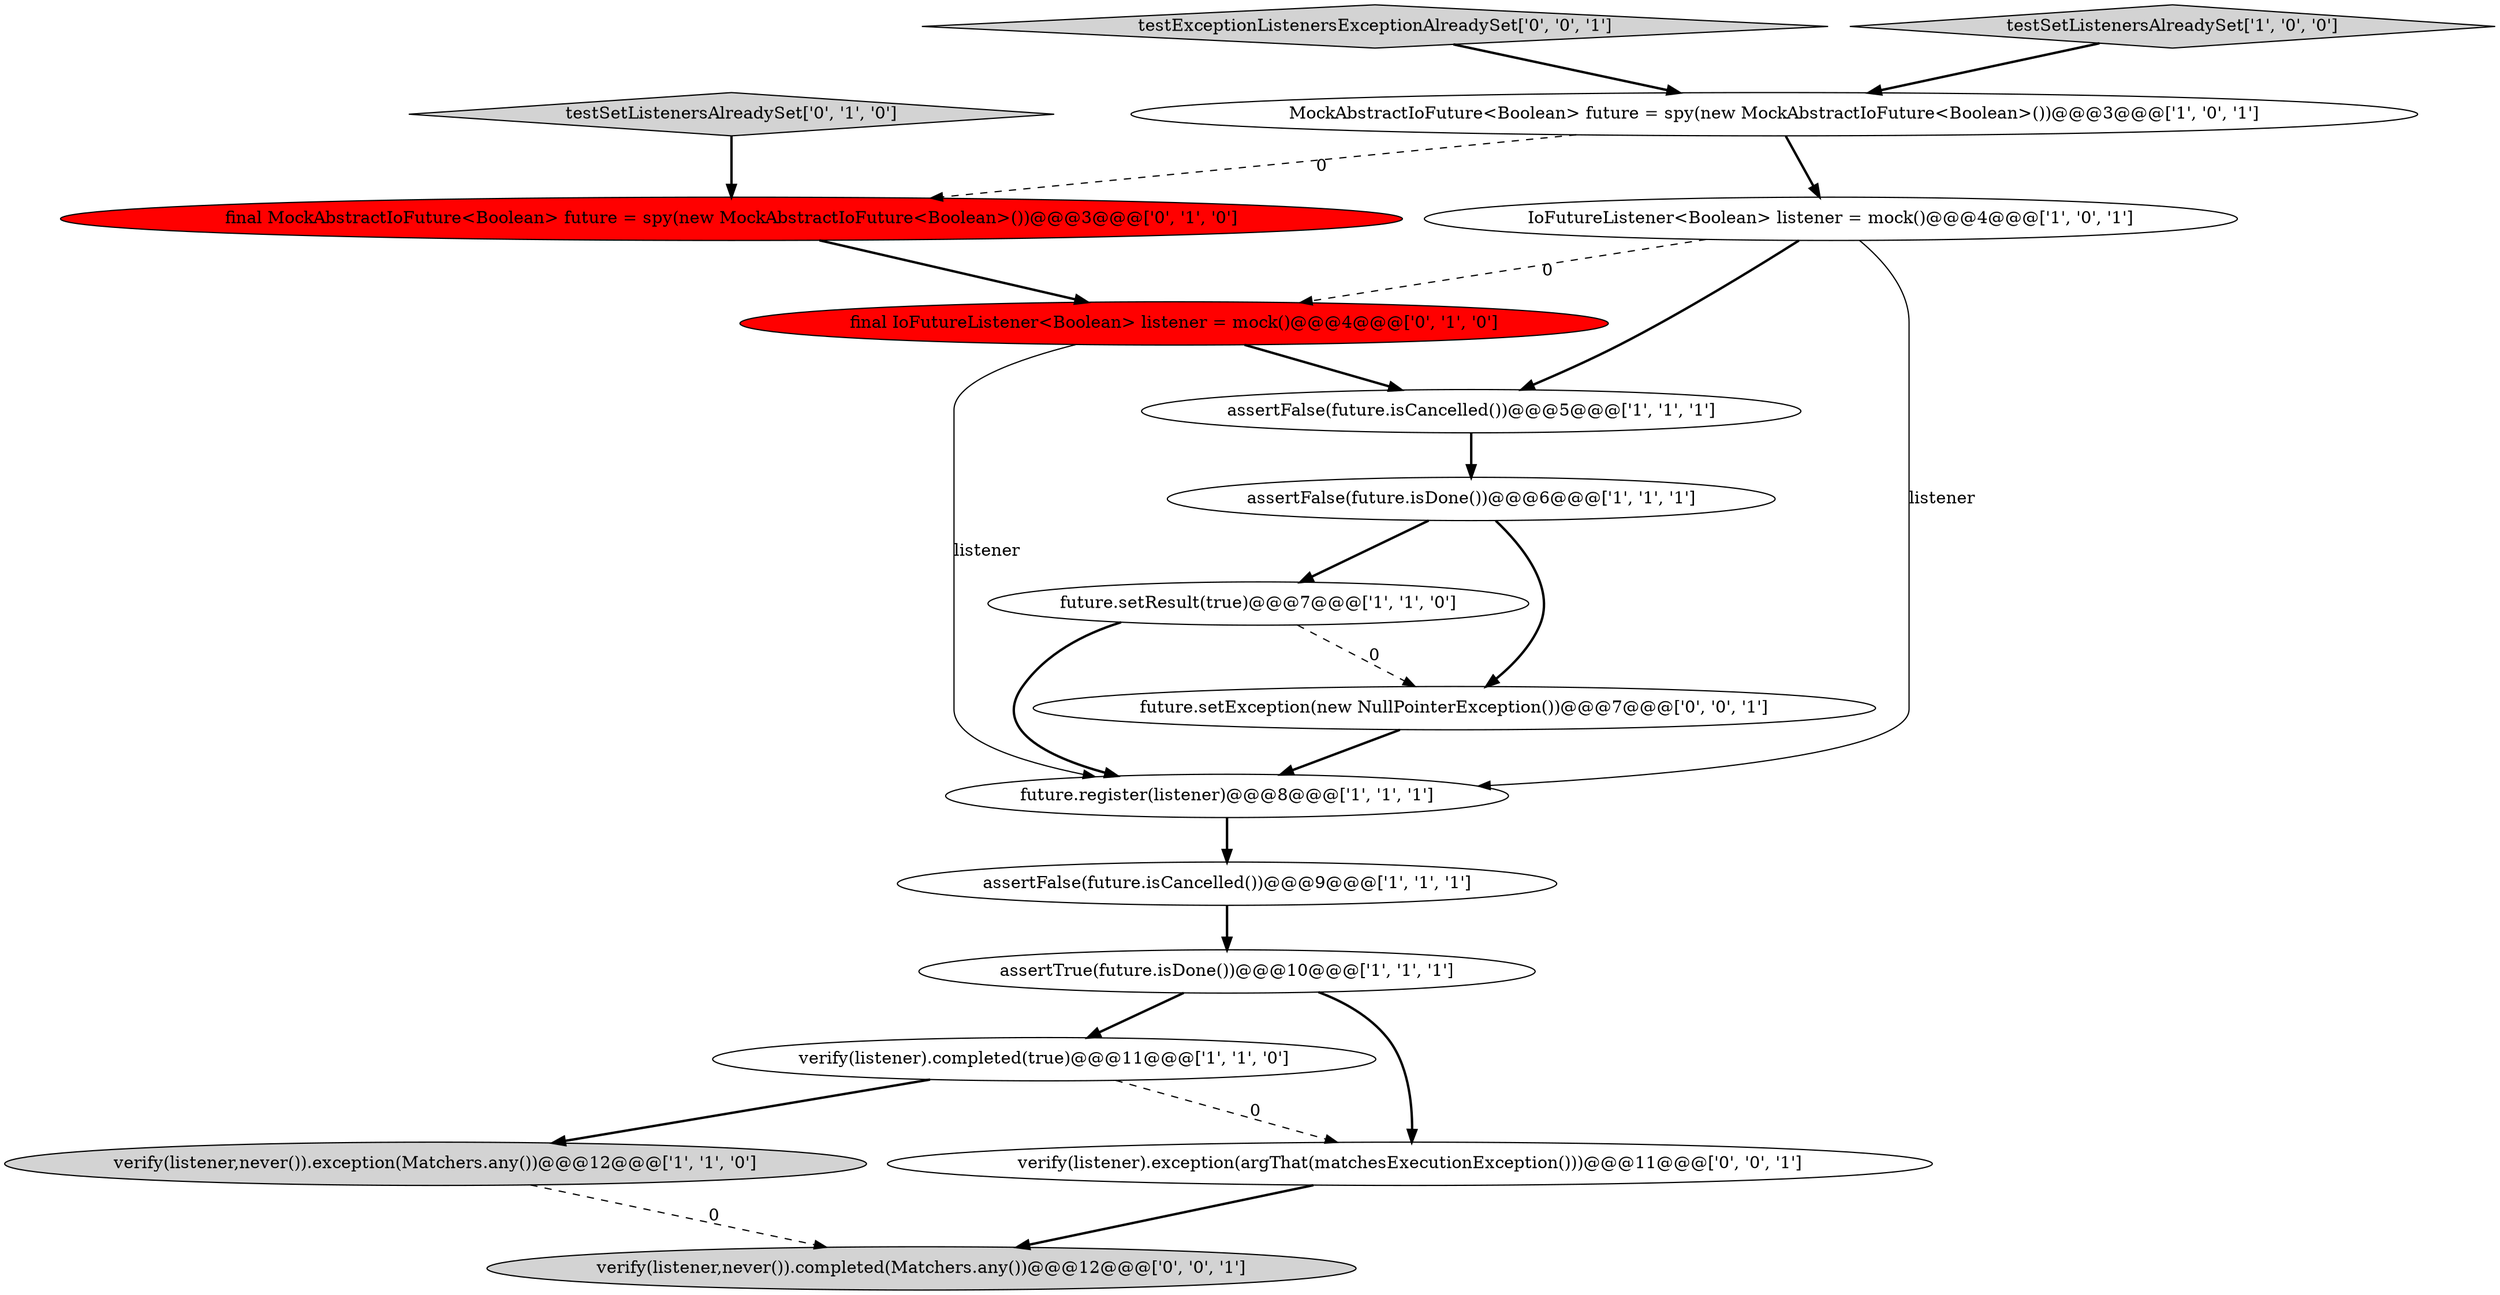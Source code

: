 digraph {
11 [style = filled, label = "final IoFutureListener<Boolean> listener = mock()@@@4@@@['0', '1', '0']", fillcolor = red, shape = ellipse image = "AAA1AAABBB2BBB"];
2 [style = filled, label = "MockAbstractIoFuture<Boolean> future = spy(new MockAbstractIoFuture<Boolean>())@@@3@@@['1', '0', '1']", fillcolor = white, shape = ellipse image = "AAA0AAABBB1BBB"];
6 [style = filled, label = "future.setResult(true)@@@7@@@['1', '1', '0']", fillcolor = white, shape = ellipse image = "AAA0AAABBB1BBB"];
4 [style = filled, label = "assertFalse(future.isDone())@@@6@@@['1', '1', '1']", fillcolor = white, shape = ellipse image = "AAA0AAABBB1BBB"];
9 [style = filled, label = "assertFalse(future.isCancelled())@@@9@@@['1', '1', '1']", fillcolor = white, shape = ellipse image = "AAA0AAABBB1BBB"];
17 [style = filled, label = "verify(listener,never()).completed(Matchers.any())@@@12@@@['0', '0', '1']", fillcolor = lightgray, shape = ellipse image = "AAA0AAABBB3BBB"];
0 [style = filled, label = "assertTrue(future.isDone())@@@10@@@['1', '1', '1']", fillcolor = white, shape = ellipse image = "AAA0AAABBB1BBB"];
15 [style = filled, label = "future.setException(new NullPointerException())@@@7@@@['0', '0', '1']", fillcolor = white, shape = ellipse image = "AAA0AAABBB3BBB"];
5 [style = filled, label = "assertFalse(future.isCancelled())@@@5@@@['1', '1', '1']", fillcolor = white, shape = ellipse image = "AAA0AAABBB1BBB"];
16 [style = filled, label = "testExceptionListenersExceptionAlreadySet['0', '0', '1']", fillcolor = lightgray, shape = diamond image = "AAA0AAABBB3BBB"];
3 [style = filled, label = "testSetListenersAlreadySet['1', '0', '0']", fillcolor = lightgray, shape = diamond image = "AAA0AAABBB1BBB"];
10 [style = filled, label = "verify(listener).completed(true)@@@11@@@['1', '1', '0']", fillcolor = white, shape = ellipse image = "AAA0AAABBB1BBB"];
8 [style = filled, label = "IoFutureListener<Boolean> listener = mock()@@@4@@@['1', '0', '1']", fillcolor = white, shape = ellipse image = "AAA0AAABBB1BBB"];
13 [style = filled, label = "final MockAbstractIoFuture<Boolean> future = spy(new MockAbstractIoFuture<Boolean>())@@@3@@@['0', '1', '0']", fillcolor = red, shape = ellipse image = "AAA1AAABBB2BBB"];
1 [style = filled, label = "future.register(listener)@@@8@@@['1', '1', '1']", fillcolor = white, shape = ellipse image = "AAA0AAABBB1BBB"];
7 [style = filled, label = "verify(listener,never()).exception(Matchers.any())@@@12@@@['1', '1', '0']", fillcolor = lightgray, shape = ellipse image = "AAA0AAABBB1BBB"];
14 [style = filled, label = "verify(listener).exception(argThat(matchesExecutionException()))@@@11@@@['0', '0', '1']", fillcolor = white, shape = ellipse image = "AAA0AAABBB3BBB"];
12 [style = filled, label = "testSetListenersAlreadySet['0', '1', '0']", fillcolor = lightgray, shape = diamond image = "AAA0AAABBB2BBB"];
9->0 [style = bold, label=""];
4->6 [style = bold, label=""];
7->17 [style = dashed, label="0"];
8->1 [style = solid, label="listener"];
4->15 [style = bold, label=""];
14->17 [style = bold, label=""];
16->2 [style = bold, label=""];
10->7 [style = bold, label=""];
13->11 [style = bold, label=""];
1->9 [style = bold, label=""];
6->1 [style = bold, label=""];
12->13 [style = bold, label=""];
11->5 [style = bold, label=""];
0->10 [style = bold, label=""];
0->14 [style = bold, label=""];
8->5 [style = bold, label=""];
3->2 [style = bold, label=""];
6->15 [style = dashed, label="0"];
2->13 [style = dashed, label="0"];
5->4 [style = bold, label=""];
8->11 [style = dashed, label="0"];
11->1 [style = solid, label="listener"];
10->14 [style = dashed, label="0"];
2->8 [style = bold, label=""];
15->1 [style = bold, label=""];
}
